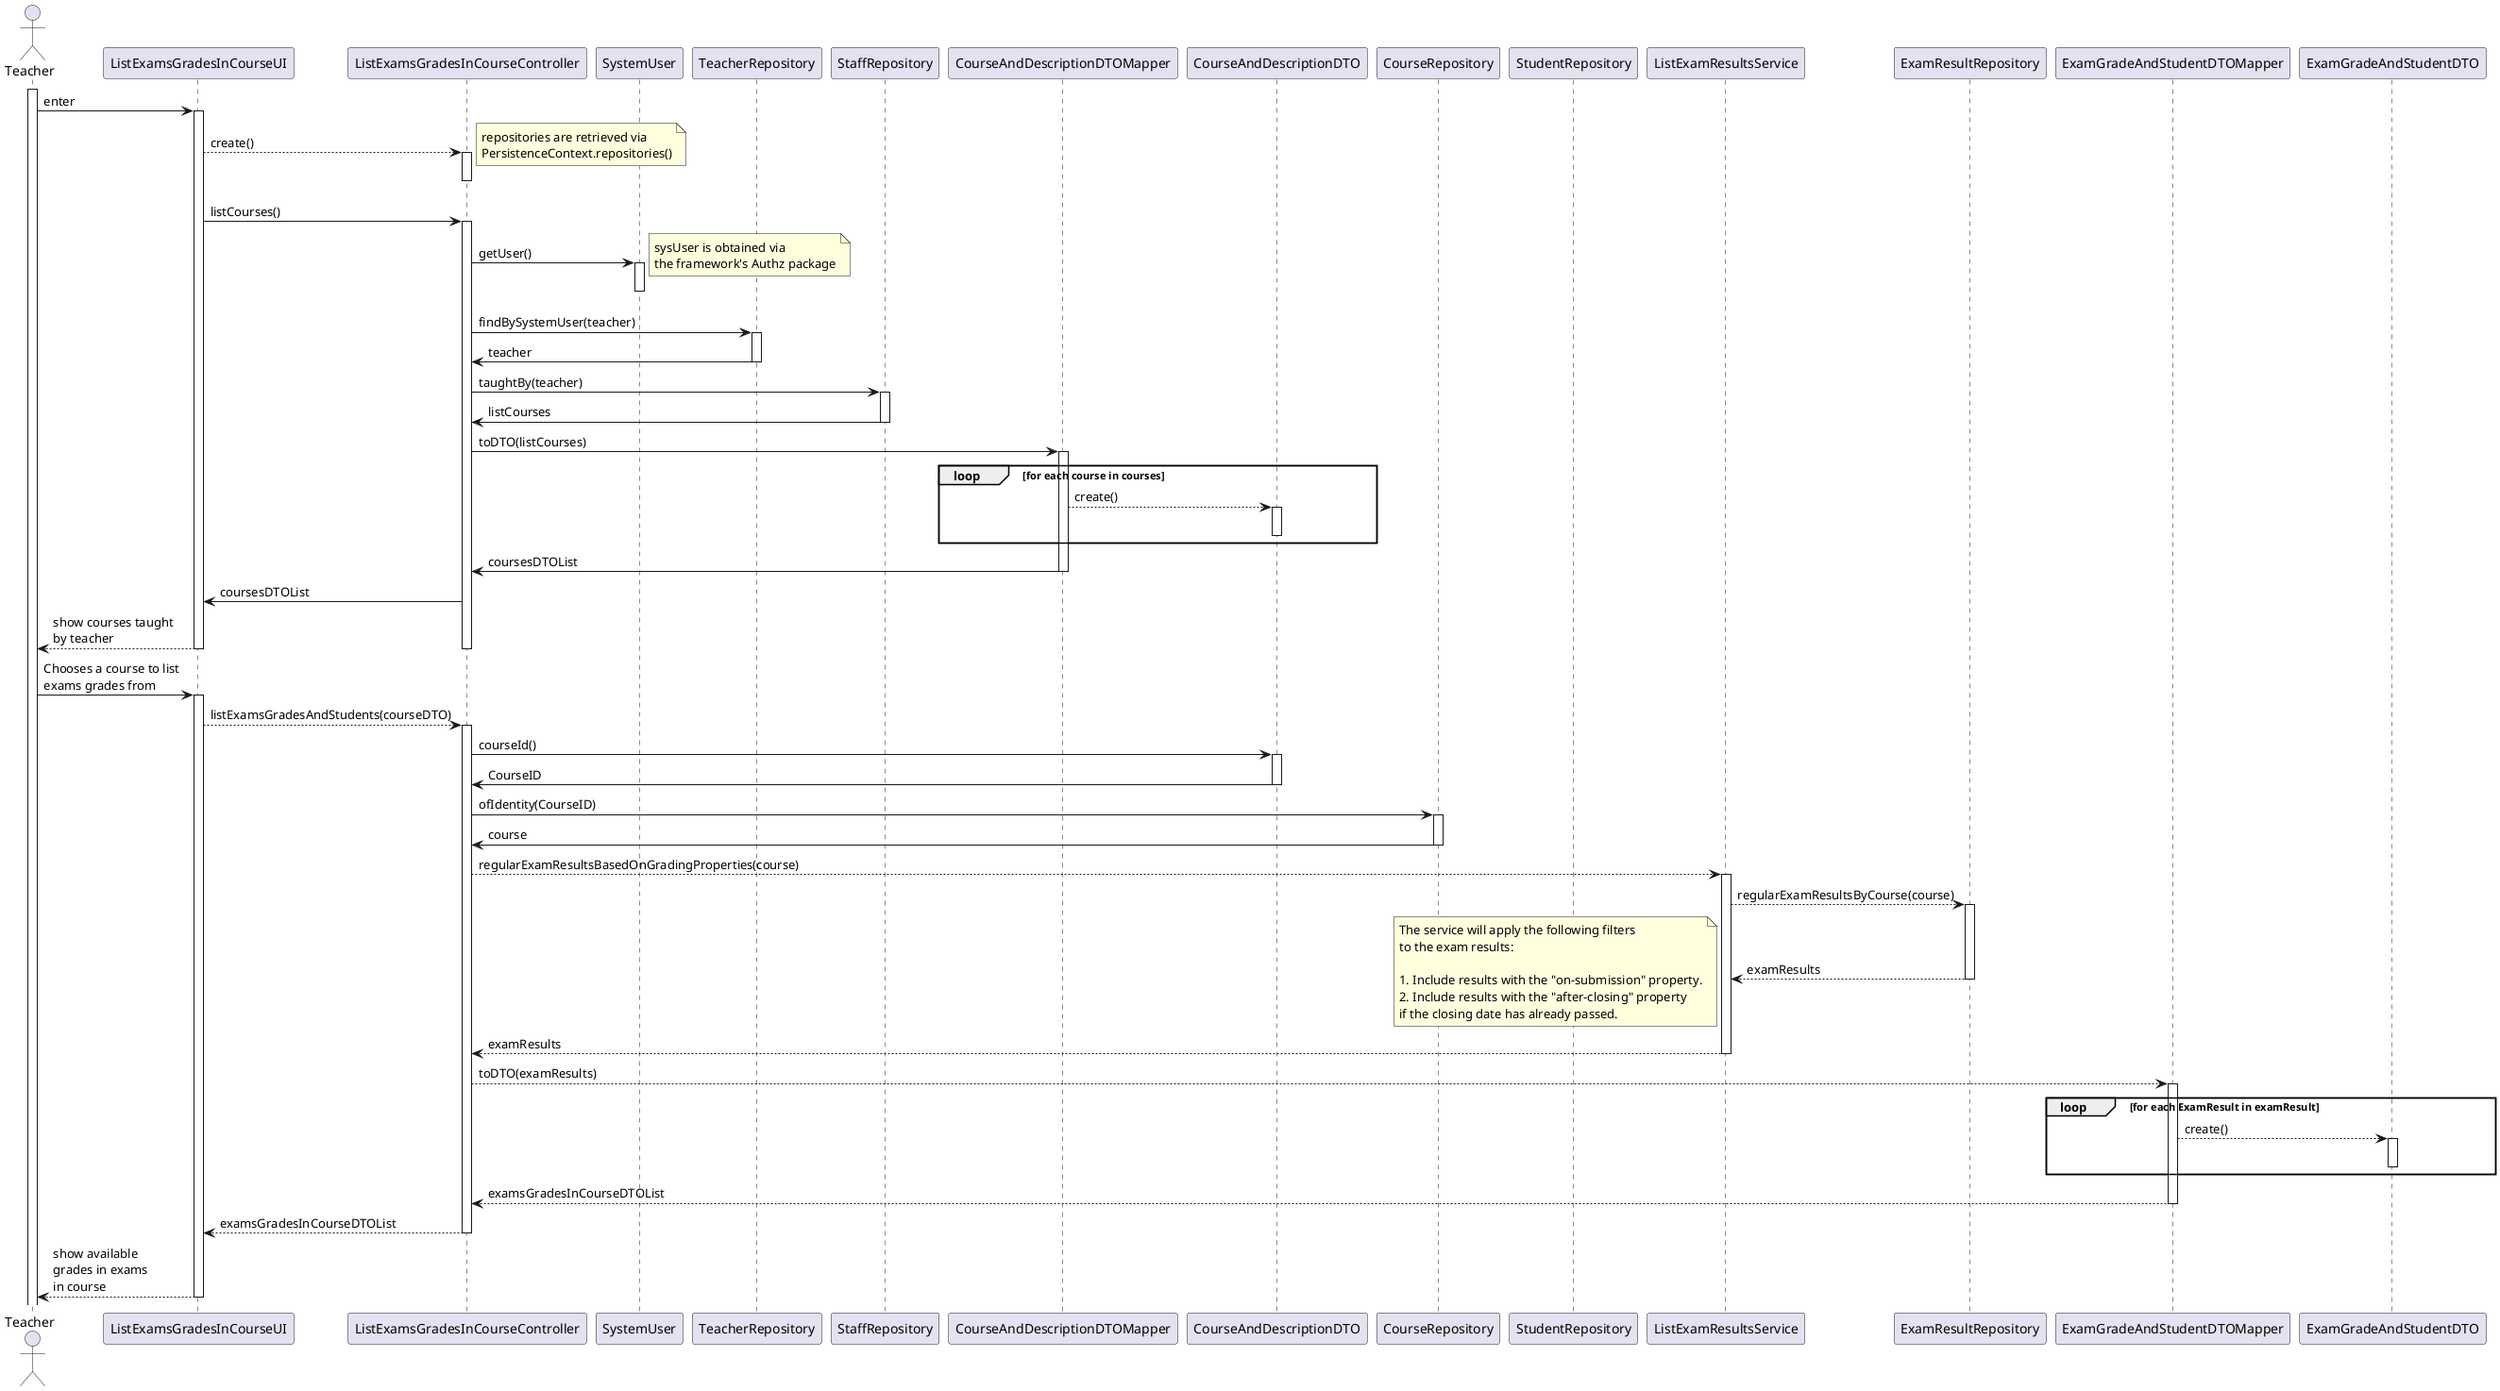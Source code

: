 @startuml
actor Teacher as user
participant ListExamsGradesInCourseUI as ui
participant ListExamsGradesInCourseController as ctrl


participant SystemUser as sys_usr

participant TeacherRepository as t_repo
participant StaffRepository as st_repo

participant CourseAndDescriptionDTOMapper as course_mapper
participant CourseAndDescriptionDTO as course_dto

participant CourseRepository as c_repo

participant StudentRepository as s_repo
participant ListExamResultsService as svc
participant ExamResultRepository as e_repo

participant ExamGradeAndStudentDTOMapper as mapper
participant ExamGradeAndStudentDTO as dto

activate user
user -> ui : enter
activate ui
    ui --> ctrl : create()
    activate ctrl
        note right : repositories are retrieved via\nPersistenceContext.repositories()
    deactivate ctrl

    ui -> ctrl : listCourses()
    activate ctrl
        ctrl -> sys_usr : getUser()
        activate sys_usr
            note right : sysUser is obtained via\nthe framework's Authz package
        deactivate sys_usr

        ctrl -> t_repo : findBySystemUser(teacher)
        activate t_repo
            t_repo -> ctrl : teacher
        deactivate t_repo

        ctrl -> st_repo : taughtBy(teacher)
        activate st_repo
            st_repo -> ctrl: listCourses
        deactivate st_repo

    ctrl -> course_mapper : toDTO(listCourses)
    activate course_mapper
        loop for each course in courses
                        course_mapper --> course_dto: create()
                        activate course_dto
                        deactivate course_dto
        end loop
        course_mapper -> ctrl: coursesDTOList
    deactivate course_mapper

    ctrl -> ui : coursesDTOList
    ui --> user: show courses taught \nby teacher

    deactivate ctrl

deactivate ui

user -> ui :Chooses a course to list \nexams grades from
activate ui


    ui --> ctrl : listExamsGradesAndStudents(courseDTO)
    activate ctrl

        ctrl -> course_dto : courseId()
        activate course_dto
            course_dto -> ctrl: CourseID
        deactivate course_dto

        ctrl -> c_repo : ofIdentity(CourseID)
        activate c_repo
                c_repo -> ctrl: course
        deactivate c_repo




        ctrl --> svc : regularExamResultsBasedOnGradingProperties(course)
        activate svc
            svc --> e_repo : regularExamResultsByCourse(course)
            activate e_repo
                e_repo --> svc : examResults
            deactivate e_repo

            note bottom: The service will apply the following filters \nto the exam results:\n\n1. Include results with the "on-submission" property.\n2. Include results with the "after-closing" property \nif the closing date has already passed.
            svc --> ctrl : examResults
        deactivate svc

        ctrl --> mapper: toDTO(examResults)
        activate mapper
            loop for each ExamResult in examResult
                mapper --> dto: create()
                activate dto
                deactivate dto
            end loop
            mapper --> ctrl: examsGradesInCourseDTOList
        deactivate mapper

        ctrl --> ui : examsGradesInCourseDTOList
    deactivate ctrl

    ui --> user : show available \ngrades in exams \nin course
deactivate ui

@enduml


